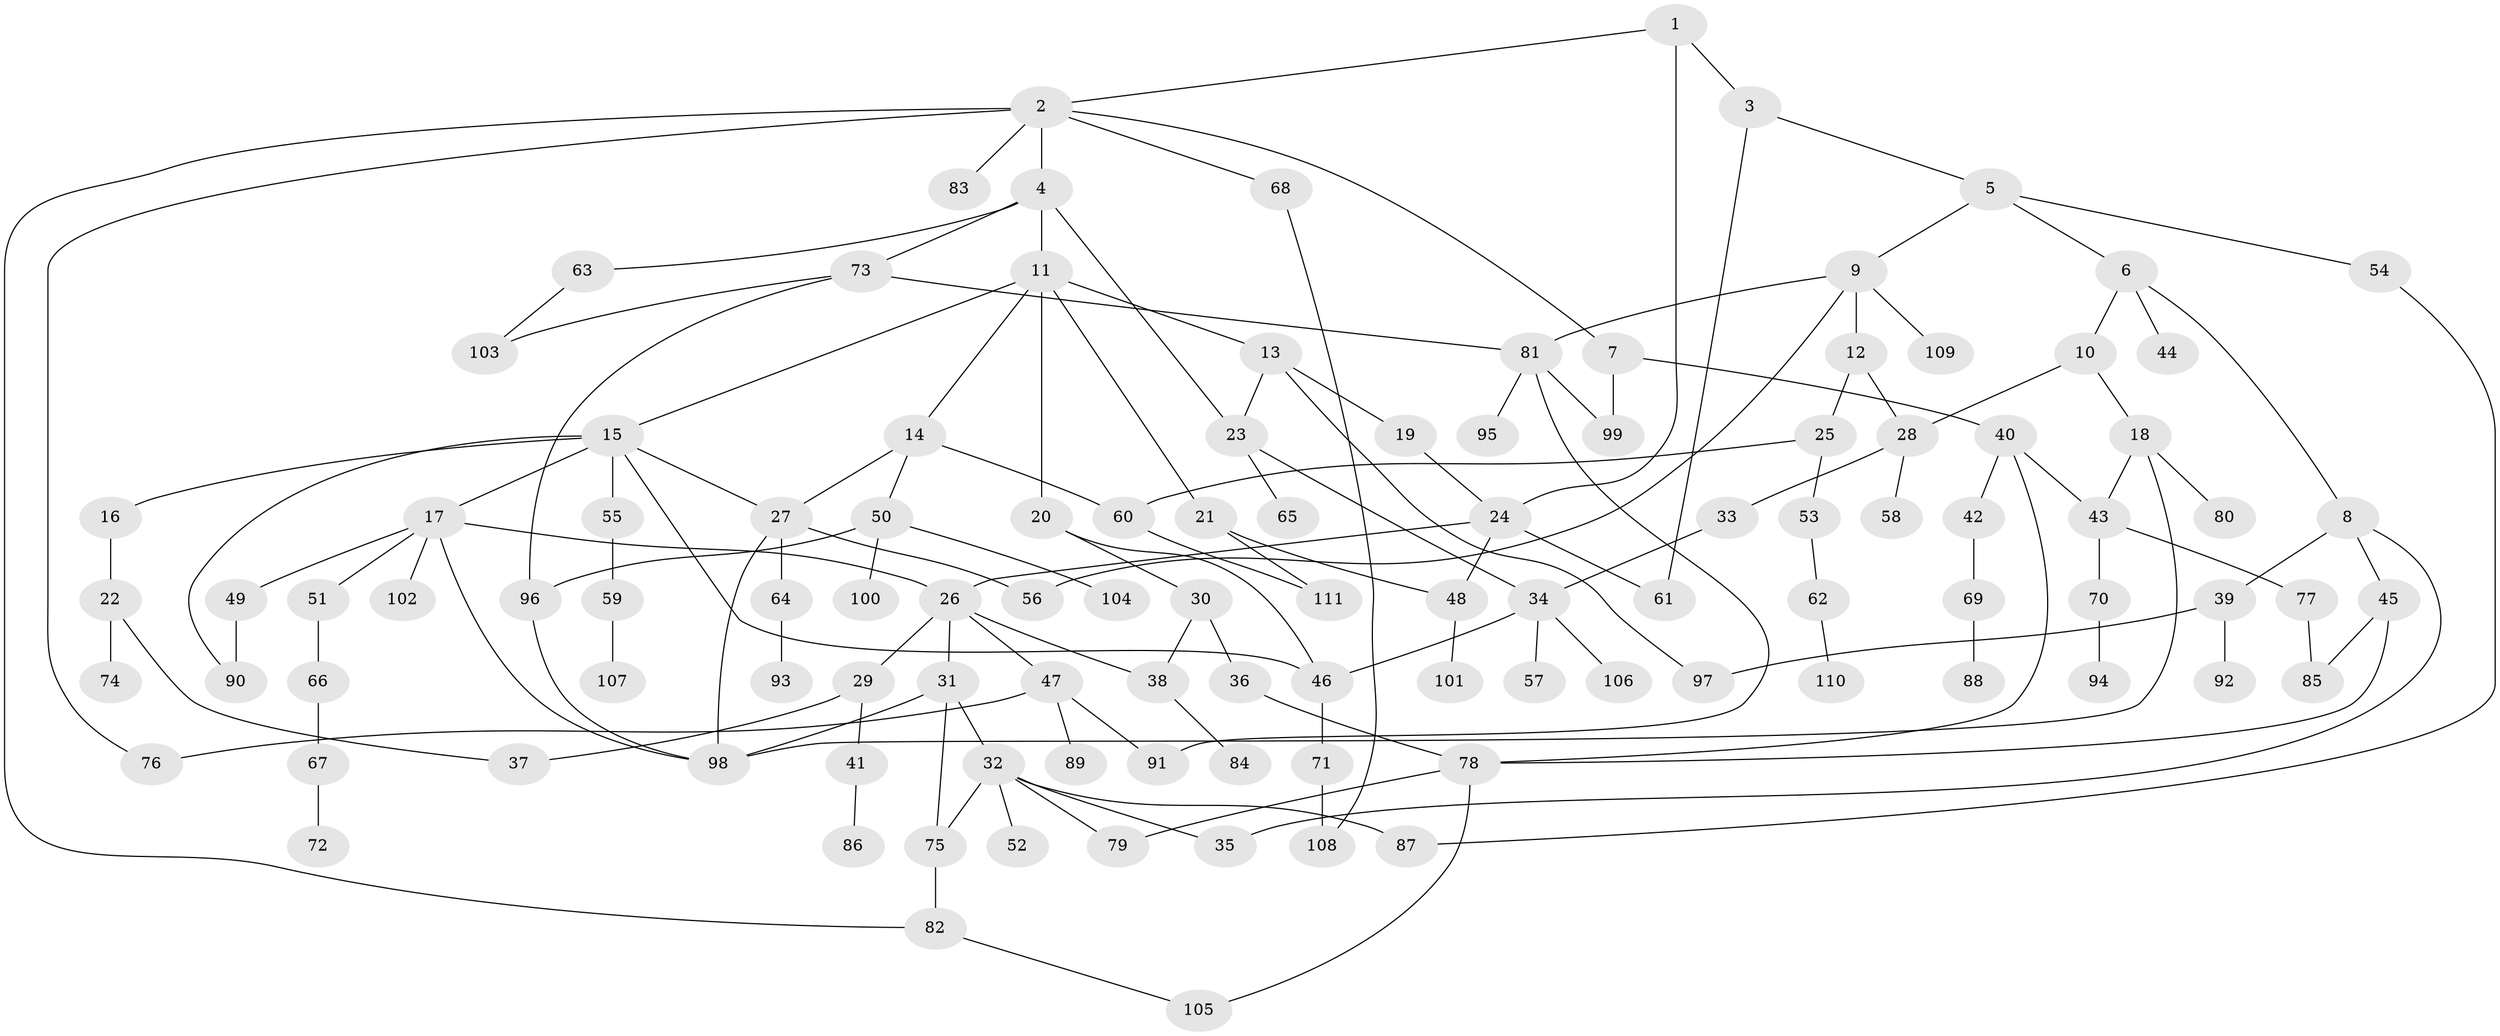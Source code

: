 // coarse degree distribution, {3: 0.09722222222222222, 6: 0.08333333333333333, 5: 0.1111111111111111, 4: 0.125, 8: 0.013888888888888888, 7: 0.027777777777777776, 2: 0.25, 1: 0.2916666666666667}
// Generated by graph-tools (version 1.1) at 2025/23/03/03/25 07:23:30]
// undirected, 111 vertices, 148 edges
graph export_dot {
graph [start="1"]
  node [color=gray90,style=filled];
  1;
  2;
  3;
  4;
  5;
  6;
  7;
  8;
  9;
  10;
  11;
  12;
  13;
  14;
  15;
  16;
  17;
  18;
  19;
  20;
  21;
  22;
  23;
  24;
  25;
  26;
  27;
  28;
  29;
  30;
  31;
  32;
  33;
  34;
  35;
  36;
  37;
  38;
  39;
  40;
  41;
  42;
  43;
  44;
  45;
  46;
  47;
  48;
  49;
  50;
  51;
  52;
  53;
  54;
  55;
  56;
  57;
  58;
  59;
  60;
  61;
  62;
  63;
  64;
  65;
  66;
  67;
  68;
  69;
  70;
  71;
  72;
  73;
  74;
  75;
  76;
  77;
  78;
  79;
  80;
  81;
  82;
  83;
  84;
  85;
  86;
  87;
  88;
  89;
  90;
  91;
  92;
  93;
  94;
  95;
  96;
  97;
  98;
  99;
  100;
  101;
  102;
  103;
  104;
  105;
  106;
  107;
  108;
  109;
  110;
  111;
  1 -- 2;
  1 -- 3;
  1 -- 24;
  2 -- 4;
  2 -- 7;
  2 -- 68;
  2 -- 83;
  2 -- 82;
  2 -- 76;
  3 -- 5;
  3 -- 61;
  4 -- 11;
  4 -- 63;
  4 -- 73;
  4 -- 23;
  5 -- 6;
  5 -- 9;
  5 -- 54;
  6 -- 8;
  6 -- 10;
  6 -- 44;
  7 -- 40;
  7 -- 99;
  8 -- 39;
  8 -- 45;
  8 -- 35;
  9 -- 12;
  9 -- 81;
  9 -- 109;
  9 -- 56;
  10 -- 18;
  10 -- 28;
  11 -- 13;
  11 -- 14;
  11 -- 15;
  11 -- 20;
  11 -- 21;
  12 -- 25;
  12 -- 28;
  13 -- 19;
  13 -- 23;
  13 -- 97;
  14 -- 27;
  14 -- 50;
  14 -- 60;
  15 -- 16;
  15 -- 17;
  15 -- 55;
  15 -- 90;
  15 -- 27;
  15 -- 46;
  16 -- 22;
  17 -- 49;
  17 -- 51;
  17 -- 102;
  17 -- 26;
  17 -- 98;
  18 -- 43;
  18 -- 80;
  18 -- 98;
  19 -- 24;
  20 -- 30;
  20 -- 46;
  21 -- 111;
  21 -- 48;
  22 -- 74;
  22 -- 37;
  23 -- 34;
  23 -- 65;
  24 -- 26;
  24 -- 48;
  24 -- 61;
  25 -- 53;
  25 -- 60;
  26 -- 29;
  26 -- 31;
  26 -- 47;
  26 -- 38;
  27 -- 56;
  27 -- 64;
  27 -- 98;
  28 -- 33;
  28 -- 58;
  29 -- 37;
  29 -- 41;
  30 -- 36;
  30 -- 38;
  31 -- 32;
  31 -- 75;
  31 -- 98;
  32 -- 35;
  32 -- 52;
  32 -- 75;
  32 -- 79;
  32 -- 87;
  33 -- 34;
  34 -- 57;
  34 -- 106;
  34 -- 46;
  36 -- 78;
  38 -- 84;
  39 -- 92;
  39 -- 97;
  40 -- 42;
  40 -- 43;
  40 -- 78;
  41 -- 86;
  42 -- 69;
  43 -- 70;
  43 -- 77;
  45 -- 85;
  45 -- 78;
  46 -- 71;
  47 -- 76;
  47 -- 89;
  47 -- 91;
  48 -- 101;
  49 -- 90;
  50 -- 100;
  50 -- 104;
  50 -- 96;
  51 -- 66;
  53 -- 62;
  54 -- 87;
  55 -- 59;
  59 -- 107;
  60 -- 111;
  62 -- 110;
  63 -- 103;
  64 -- 93;
  66 -- 67;
  67 -- 72;
  68 -- 108;
  69 -- 88;
  70 -- 94;
  71 -- 108;
  73 -- 96;
  73 -- 103;
  73 -- 81;
  75 -- 82;
  77 -- 85;
  78 -- 79;
  78 -- 105;
  81 -- 91;
  81 -- 95;
  81 -- 99;
  82 -- 105;
  96 -- 98;
}
